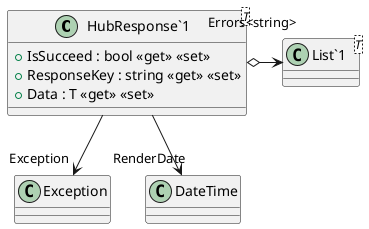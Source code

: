 @startuml
class "HubResponse`1"<T> {
    + IsSucceed : bool <<get>> <<set>>
    + ResponseKey : string <<get>> <<set>>
    + Data : T <<get>> <<set>>
}
class "List`1"<T> {
}
"HubResponse`1" o-> "Errors<string>" "List`1"
"HubResponse`1" --> "Exception" Exception
"HubResponse`1" --> "RenderDate" DateTime
@enduml
